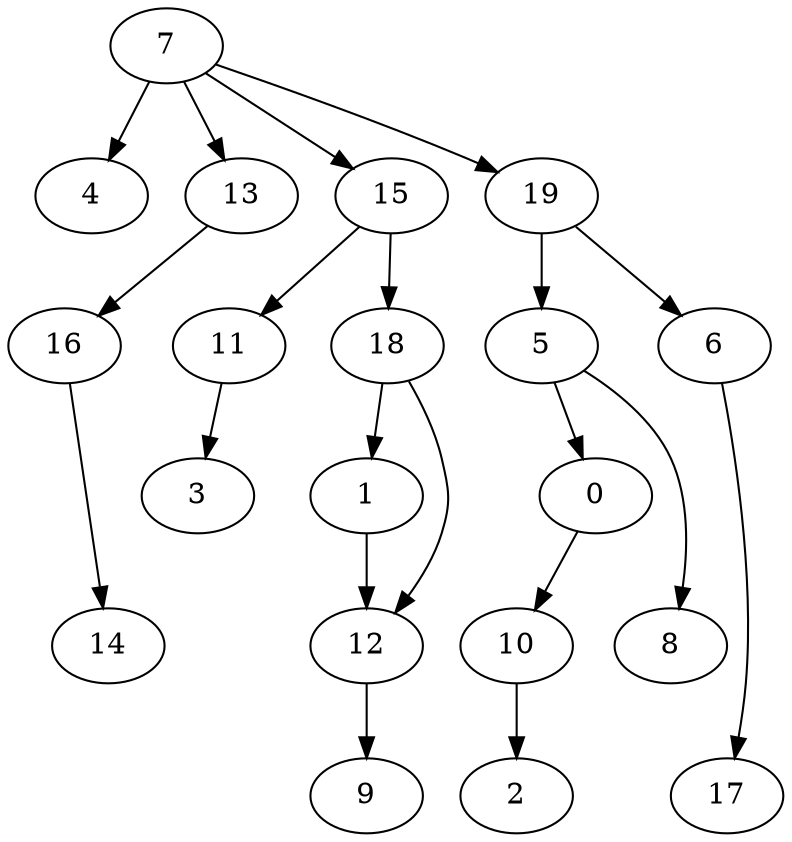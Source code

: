 digraph G {
    0;
    10;
    2;
    1;
    12;
    9;
    5;
    8;
    6;
    17;
    7;
    4;
    13;
    15;
    19;
    16;
    11;
    18;
    14;
    3;
    0 -> 10 [weight=0];
    10 -> 2 [weight=0];
    1 -> 12 [weight=1];
    12 -> 9 [weight=0];
    5 -> 0 [weight=0];
    5 -> 8 [weight=0];
    6 -> 17 [weight=0];
    7 -> 4 [weight=1];
    7 -> 13 [weight=0];
    7 -> 15 [weight=0];
    7 -> 19 [weight=1];
    13 -> 16 [weight=0];
    15 -> 11 [weight=0];
    15 -> 18 [weight=0];
    19 -> 5 [weight=0];
    19 -> 6 [weight=0];
    16 -> 14 [weight=0];
    11 -> 3 [weight=0];
    18 -> 1 [weight=0];
    18 -> 12 [weight=0];
}
